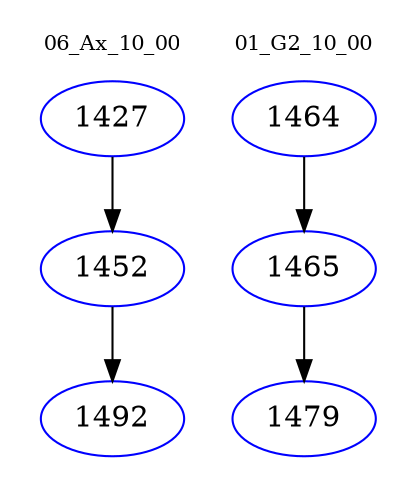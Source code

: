 digraph{
subgraph cluster_0 {
color = white
label = "06_Ax_10_00";
fontsize=10;
T0_1427 [label="1427", color="blue"]
T0_1427 -> T0_1452 [color="black"]
T0_1452 [label="1452", color="blue"]
T0_1452 -> T0_1492 [color="black"]
T0_1492 [label="1492", color="blue"]
}
subgraph cluster_1 {
color = white
label = "01_G2_10_00";
fontsize=10;
T1_1464 [label="1464", color="blue"]
T1_1464 -> T1_1465 [color="black"]
T1_1465 [label="1465", color="blue"]
T1_1465 -> T1_1479 [color="black"]
T1_1479 [label="1479", color="blue"]
}
}
